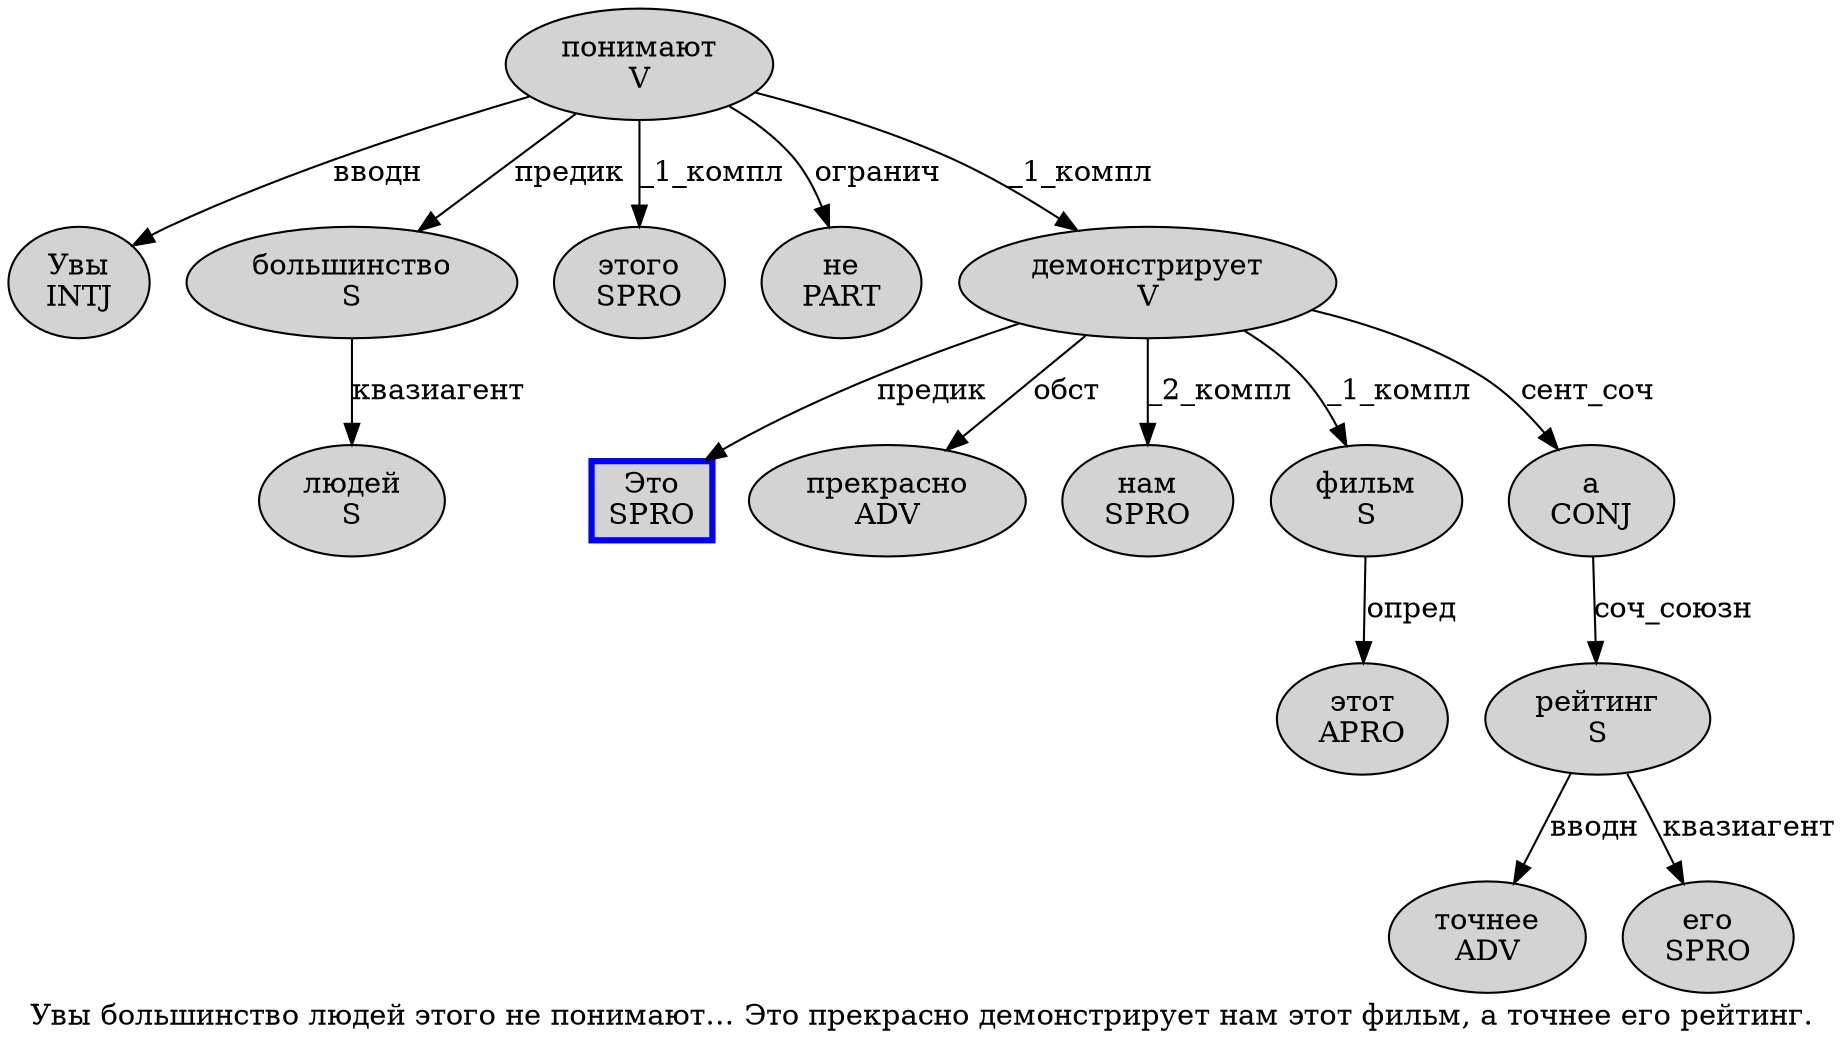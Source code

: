 digraph SENTENCE_3678 {
	graph [label="Увы большинство людей этого не понимают… Это прекрасно демонстрирует нам этот фильм, а точнее его рейтинг."]
	node [style=filled]
		0 [label="Увы
INTJ" color="" fillcolor=lightgray penwidth=1 shape=ellipse]
		1 [label="большинство
S" color="" fillcolor=lightgray penwidth=1 shape=ellipse]
		2 [label="людей
S" color="" fillcolor=lightgray penwidth=1 shape=ellipse]
		3 [label="этого
SPRO" color="" fillcolor=lightgray penwidth=1 shape=ellipse]
		4 [label="не
PART" color="" fillcolor=lightgray penwidth=1 shape=ellipse]
		5 [label="понимают
V" color="" fillcolor=lightgray penwidth=1 shape=ellipse]
		7 [label="Это
SPRO" color=blue fillcolor=lightgray penwidth=3 shape=box]
		8 [label="прекрасно
ADV" color="" fillcolor=lightgray penwidth=1 shape=ellipse]
		9 [label="демонстрирует
V" color="" fillcolor=lightgray penwidth=1 shape=ellipse]
		10 [label="нам
SPRO" color="" fillcolor=lightgray penwidth=1 shape=ellipse]
		11 [label="этот
APRO" color="" fillcolor=lightgray penwidth=1 shape=ellipse]
		12 [label="фильм
S" color="" fillcolor=lightgray penwidth=1 shape=ellipse]
		14 [label="а
CONJ" color="" fillcolor=lightgray penwidth=1 shape=ellipse]
		15 [label="точнее
ADV" color="" fillcolor=lightgray penwidth=1 shape=ellipse]
		16 [label="его
SPRO" color="" fillcolor=lightgray penwidth=1 shape=ellipse]
		17 [label="рейтинг
S" color="" fillcolor=lightgray penwidth=1 shape=ellipse]
			14 -> 17 [label="соч_союзн"]
			5 -> 0 [label="вводн"]
			5 -> 1 [label="предик"]
			5 -> 3 [label="_1_компл"]
			5 -> 4 [label="огранич"]
			5 -> 9 [label="_1_компл"]
			9 -> 7 [label="предик"]
			9 -> 8 [label="обст"]
			9 -> 10 [label="_2_компл"]
			9 -> 12 [label="_1_компл"]
			9 -> 14 [label="сент_соч"]
			1 -> 2 [label="квазиагент"]
			17 -> 15 [label="вводн"]
			17 -> 16 [label="квазиагент"]
			12 -> 11 [label="опред"]
}